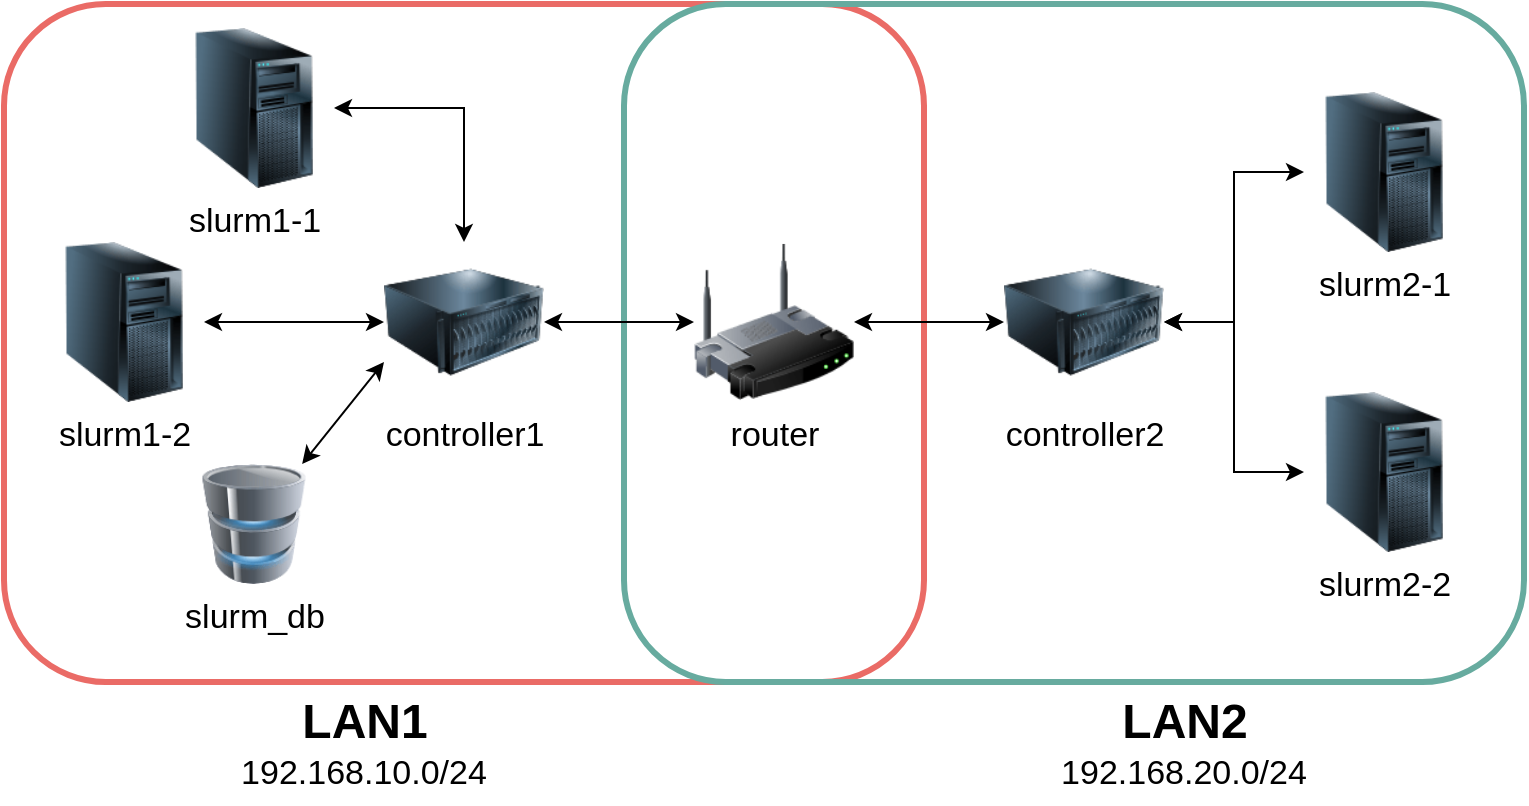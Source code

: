<mxfile version="24.7.17">
  <diagram name="site" id="dg-hHhbH0uc5lbI4QhON">
    <mxGraphModel dx="1195" dy="648" grid="1" gridSize="10" guides="1" tooltips="1" connect="1" arrows="1" fold="1" page="1" pageScale="1" pageWidth="827" pageHeight="583" math="0" shadow="0">
      <root>
        <mxCell id="0" />
        <mxCell id="1" parent="0" />
        <mxCell id="xE2onwXlM2BrOgYEUFVe-11" value="" style="rounded=1;whiteSpace=wrap;html=1;fillColor=none;strokeColor=#EA6B66;strokeWidth=3;fontSize=17;" parent="1" vertex="1">
          <mxGeometry x="200" y="240" width="460" height="339" as="geometry" />
        </mxCell>
        <mxCell id="xE2onwXlM2BrOgYEUFVe-13" value="" style="rounded=1;whiteSpace=wrap;html=1;fillColor=none;strokeColor=#67AB9F;strokeWidth=3;fontSize=17;" parent="1" vertex="1">
          <mxGeometry x="510" y="240" width="450" height="339" as="geometry" />
        </mxCell>
        <mxCell id="3i8aLgYh6uDMKaZcx_7p-4" value="router" style="image;html=1;image=img/lib/clip_art/networking/Wireless_Router_128x128.png;fontSize=17;" parent="1" vertex="1">
          <mxGeometry x="545" y="359" width="80" height="80" as="geometry" />
        </mxCell>
        <mxCell id="xE2onwXlM2BrOgYEUFVe-2" value="slurm1-2" style="image;html=1;image=img/lib/clip_art/computers/Server_Tower_128x128.png;fontSize=17;" parent="1" vertex="1">
          <mxGeometry x="220" y="359" width="80" height="80" as="geometry" />
        </mxCell>
        <mxCell id="xE2onwXlM2BrOgYEUFVe-3" value="slurm1-1" style="image;html=1;image=img/lib/clip_art/computers/Server_Tower_128x128.png;fontSize=17;" parent="1" vertex="1">
          <mxGeometry x="285" y="252" width="80" height="80" as="geometry" />
        </mxCell>
        <mxCell id="xE2onwXlM2BrOgYEUFVe-4" value="slurm2-2" style="image;html=1;image=img/lib/clip_art/computers/Server_Tower_128x128.png;fontSize=17;" parent="1" vertex="1">
          <mxGeometry x="850" y="434" width="80" height="80" as="geometry" />
        </mxCell>
        <mxCell id="xE2onwXlM2BrOgYEUFVe-5" value="slurm2-1" style="image;html=1;image=img/lib/clip_art/computers/Server_Tower_128x128.png;fontSize=17;" parent="1" vertex="1">
          <mxGeometry x="850" y="284" width="80" height="80" as="geometry" />
        </mxCell>
        <mxCell id="xE2onwXlM2BrOgYEUFVe-10" value="slurm_db" style="image;html=1;image=img/lib/clip_art/computers/Database_128x128.png;fontSize=17;" parent="1" vertex="1">
          <mxGeometry x="290" y="470" width="70" height="60" as="geometry" />
        </mxCell>
        <mxCell id="xE2onwXlM2BrOgYEUFVe-15" value="controller1" style="image;html=1;image=img/lib/clip_art/computers/Server_128x128.png;fontSize=17;" parent="1" vertex="1">
          <mxGeometry x="390" y="359" width="80" height="80" as="geometry" />
        </mxCell>
        <mxCell id="xE2onwXlM2BrOgYEUFVe-16" value="controller2" style="image;html=1;image=img/lib/clip_art/computers/Server_128x128.png;fontSize=17;" parent="1" vertex="1">
          <mxGeometry x="700" y="359" width="80" height="80" as="geometry" />
        </mxCell>
        <mxCell id="TS0i9oXn-n4-IyghNL4d-4" value="LAN1" style="text;strokeColor=none;fillColor=none;html=1;fontSize=24;fontStyle=1;verticalAlign=middle;align=center;" parent="1" vertex="1">
          <mxGeometry x="330" y="579" width="100" height="40" as="geometry" />
        </mxCell>
        <mxCell id="TS0i9oXn-n4-IyghNL4d-5" value="LAN2" style="text;strokeColor=none;fillColor=none;html=1;fontSize=24;fontStyle=1;verticalAlign=middle;align=center;" parent="1" vertex="1">
          <mxGeometry x="740" y="579" width="100" height="40" as="geometry" />
        </mxCell>
        <mxCell id="TS0i9oXn-n4-IyghNL4d-6" value="" style="endArrow=classic;startArrow=classic;html=1;rounded=0;edgeStyle=orthogonalEdgeStyle;fontSize=17;" parent="1" source="xE2onwXlM2BrOgYEUFVe-15" target="3i8aLgYh6uDMKaZcx_7p-4" edge="1">
          <mxGeometry width="50" height="50" relative="1" as="geometry">
            <mxPoint x="415" y="479" as="sourcePoint" />
            <mxPoint x="465" y="429" as="targetPoint" />
          </mxGeometry>
        </mxCell>
        <mxCell id="TS0i9oXn-n4-IyghNL4d-7" value="" style="endArrow=classic;startArrow=classic;html=1;rounded=0;edgeStyle=orthogonalEdgeStyle;fontSize=17;" parent="1" source="3i8aLgYh6uDMKaZcx_7p-4" target="xE2onwXlM2BrOgYEUFVe-16" edge="1">
          <mxGeometry width="50" height="50" relative="1" as="geometry">
            <mxPoint x="605" y="459" as="sourcePoint" />
            <mxPoint x="735" y="459" as="targetPoint" />
          </mxGeometry>
        </mxCell>
        <mxCell id="TS0i9oXn-n4-IyghNL4d-8" value="" style="endArrow=classic;startArrow=classic;html=1;rounded=0;edgeStyle=orthogonalEdgeStyle;elbow=vertical;fontSize=17;" parent="1" source="xE2onwXlM2BrOgYEUFVe-3" target="xE2onwXlM2BrOgYEUFVe-15" edge="1">
          <mxGeometry width="50" height="50" relative="1" as="geometry">
            <mxPoint x="155" y="423" as="sourcePoint" />
            <mxPoint x="285" y="423" as="targetPoint" />
          </mxGeometry>
        </mxCell>
        <mxCell id="TS0i9oXn-n4-IyghNL4d-9" value="" style="endArrow=classic;startArrow=classic;html=1;rounded=0;edgeStyle=orthogonalEdgeStyle;fontSize=17;" parent="1" source="xE2onwXlM2BrOgYEUFVe-2" target="xE2onwXlM2BrOgYEUFVe-15" edge="1">
          <mxGeometry width="50" height="50" relative="1" as="geometry">
            <mxPoint x="150" y="449" as="sourcePoint" />
            <mxPoint x="280" y="449" as="targetPoint" />
          </mxGeometry>
        </mxCell>
        <mxCell id="TS0i9oXn-n4-IyghNL4d-10" value="" style="endArrow=classic;startArrow=classic;html=1;rounded=0;fontSize=17;exitX=0;exitY=0.75;exitDx=0;exitDy=0;" parent="1" source="xE2onwXlM2BrOgYEUFVe-15" target="xE2onwXlM2BrOgYEUFVe-10" edge="1">
          <mxGeometry width="50" height="50" relative="1" as="geometry">
            <mxPoint x="205" y="319" as="sourcePoint" />
            <mxPoint x="335" y="319" as="targetPoint" />
          </mxGeometry>
        </mxCell>
        <mxCell id="TS0i9oXn-n4-IyghNL4d-11" value="" style="endArrow=classic;startArrow=classic;html=1;rounded=0;edgeStyle=orthogonalEdgeStyle;fontSize=17;" parent="1" source="xE2onwXlM2BrOgYEUFVe-16" target="xE2onwXlM2BrOgYEUFVe-5" edge="1">
          <mxGeometry width="50" height="50" relative="1" as="geometry">
            <mxPoint x="870" y="389" as="sourcePoint" />
            <mxPoint x="1000" y="389" as="targetPoint" />
          </mxGeometry>
        </mxCell>
        <mxCell id="TS0i9oXn-n4-IyghNL4d-12" value="" style="endArrow=classic;startArrow=classic;html=1;rounded=0;edgeStyle=orthogonalEdgeStyle;fontSize=17;" parent="1" source="xE2onwXlM2BrOgYEUFVe-4" target="xE2onwXlM2BrOgYEUFVe-16" edge="1">
          <mxGeometry width="50" height="50" relative="1" as="geometry">
            <mxPoint x="475" y="489" as="sourcePoint" />
            <mxPoint x="605" y="489" as="targetPoint" />
          </mxGeometry>
        </mxCell>
        <mxCell id="tkLMZP7wvQwDD9_lqc1A-1" value="192.168.10.0/24" style="text;html=1;align=center;verticalAlign=middle;whiteSpace=wrap;rounded=0;fontSize=17;" parent="1" vertex="1">
          <mxGeometry x="330" y="610" width="100" height="30" as="geometry" />
        </mxCell>
        <mxCell id="x7QbQKUcdzxSid9Bgw0u-1" value="192.168.20.0/24" style="text;html=1;align=center;verticalAlign=middle;whiteSpace=wrap;rounded=0;fontSize=17;" parent="1" vertex="1">
          <mxGeometry x="740" y="610" width="100" height="30" as="geometry" />
        </mxCell>
      </root>
    </mxGraphModel>
  </diagram>
</mxfile>
